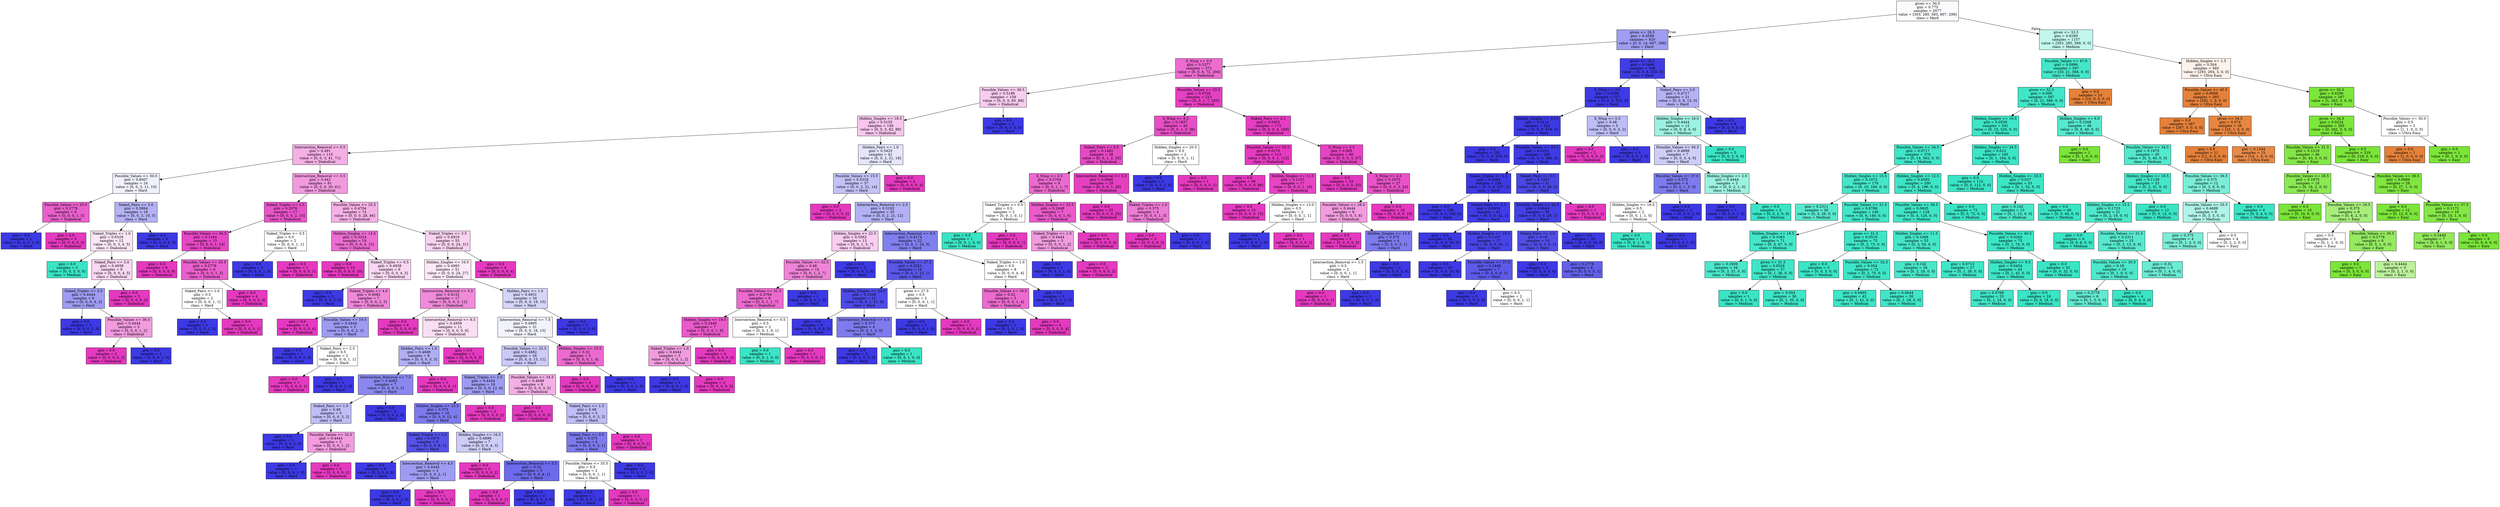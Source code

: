 digraph Tree {
node [shape=box, style="filled", color="black"] ;
0 [label="given <= 30.5\ngini = 0.775\nsamples = 2077\nvalue = [303, 285, 583, 607, 299]\nclass = Hard", fillcolor="#3c39e504"] ;
1 [label="given <= 28.5\ngini = 0.4588\nsamples = 920\nvalue = [0, 0, 14, 607, 299]\nclass = Hard", fillcolor="#3c39e57e"] ;
0 -> 1 [labeldistance=2.5, labelangle=45, headlabel="True"] ;
2 [label="X_Wing <= 0.5\ngini = 0.3377\nsamples = 372\nvalue = [0, 0, 6, 72, 294]\nclass = Diabolical", fillcolor="#e539c0bd"] ;
1 -> 2 ;
3 [label="Possible_Values <= 38.5\ngini = 0.5186\nsamples = 159\nvalue = [0, 0, 5, 65, 89]\nclass = Diabolical", fillcolor="#e539c041"] ;
2 -> 3 ;
4 [label="Hidden_Singles <= 18.5\ngini = 0.5155\nsamples = 156\nvalue = [0, 0, 5, 62, 89]\nclass = Diabolical", fillcolor="#e539c049"] ;
3 -> 4 ;
5 [label="Intersection_Removal <= 0.5\ngini = 0.491\nsamples = 115\nvalue = [0, 0, 3, 41, 71]\nclass = Diabolical", fillcolor="#e539c067"] ;
4 -> 5 ;
6 [label="Possible_Values <= 30.0\ngini = 0.6007\nsamples = 24\nvalue = [0, 0, 3, 11, 10]\nclass = Hard", fillcolor="#3c39e512"] ;
5 -> 6 ;
7 [label="Possible_Values <= 25.0\ngini = 0.2778\nsamples = 6\nvalue = [0, 0, 0, 1, 5]\nclass = Diabolical", fillcolor="#e539c0cc"] ;
6 -> 7 ;
8 [label="gini = 0.0\nsamples = 1\nvalue = [0, 0, 0, 1, 0]\nclass = Hard", fillcolor="#3c39e5ff"] ;
7 -> 8 ;
9 [label="gini = 0.0\nsamples = 5\nvalue = [0, 0, 0, 0, 5]\nclass = Diabolical", fillcolor="#e539c0ff"] ;
7 -> 9 ;
10 [label="Naked_Pairs <= 5.0\ngini = 0.5864\nsamples = 18\nvalue = [0, 0, 3, 10, 5]\nclass = Hard", fillcolor="#3c39e562"] ;
6 -> 10 ;
11 [label="Naked_Triples <= 1.0\ngini = 0.6528\nsamples = 12\nvalue = [0, 0, 3, 4, 5]\nclass = Diabolical", fillcolor="#e539c020"] ;
10 -> 11 ;
12 [label="gini = 0.0\nsamples = 3\nvalue = [0, 0, 3, 0, 0]\nclass = Medium", fillcolor="#39e5c5ff"] ;
11 -> 12 ;
13 [label="Naked_Pairs <= 3.0\ngini = 0.4938\nsamples = 9\nvalue = [0, 0, 0, 4, 5]\nclass = Diabolical", fillcolor="#e539c033"] ;
11 -> 13 ;
14 [label="Naked_Triples <= 4.5\ngini = 0.4444\nsamples = 6\nvalue = [0, 0, 0, 4, 2]\nclass = Hard", fillcolor="#3c39e57f"] ;
13 -> 14 ;
15 [label="gini = 0.0\nsamples = 3\nvalue = [0, 0, 0, 3, 0]\nclass = Hard", fillcolor="#3c39e5ff"] ;
14 -> 15 ;
16 [label="Possible_Values <= 36.5\ngini = 0.4444\nsamples = 3\nvalue = [0, 0, 0, 1, 2]\nclass = Diabolical", fillcolor="#e539c07f"] ;
14 -> 16 ;
17 [label="gini = 0.0\nsamples = 2\nvalue = [0, 0, 0, 0, 2]\nclass = Diabolical", fillcolor="#e539c0ff"] ;
16 -> 17 ;
18 [label="gini = 0.0\nsamples = 1\nvalue = [0, 0, 0, 1, 0]\nclass = Hard", fillcolor="#3c39e5ff"] ;
16 -> 18 ;
19 [label="gini = 0.0\nsamples = 3\nvalue = [0, 0, 0, 0, 3]\nclass = Diabolical", fillcolor="#e539c0ff"] ;
13 -> 19 ;
20 [label="gini = 0.0\nsamples = 6\nvalue = [0, 0, 0, 6, 0]\nclass = Hard", fillcolor="#3c39e5ff"] ;
10 -> 20 ;
21 [label="Intersection_Removal <= 3.5\ngini = 0.442\nsamples = 91\nvalue = [0, 0, 0, 30, 61]\nclass = Diabolical", fillcolor="#e539c082"] ;
5 -> 21 ;
22 [label="Naked_Triples <= 2.5\ngini = 0.2076\nsamples = 17\nvalue = [0, 0, 0, 2, 15]\nclass = Diabolical", fillcolor="#e539c0dd"] ;
21 -> 22 ;
23 [label="Possible_Values <= 34.5\ngini = 0.1244\nsamples = 15\nvalue = [0, 0, 0, 1, 14]\nclass = Diabolical", fillcolor="#e539c0ed"] ;
22 -> 23 ;
24 [label="gini = 0.0\nsamples = 9\nvalue = [0, 0, 0, 0, 9]\nclass = Diabolical", fillcolor="#e539c0ff"] ;
23 -> 24 ;
25 [label="Possible_Values <= 35.5\ngini = 0.2778\nsamples = 6\nvalue = [0, 0, 0, 1, 5]\nclass = Diabolical", fillcolor="#e539c0cc"] ;
23 -> 25 ;
26 [label="Naked_Pairs <= 1.0\ngini = 0.5\nsamples = 2\nvalue = [0, 0, 0, 1, 1]\nclass = Hard", fillcolor="#3c39e500"] ;
25 -> 26 ;
27 [label="gini = 0.0\nsamples = 1\nvalue = [0, 0, 0, 1, 0]\nclass = Hard", fillcolor="#3c39e5ff"] ;
26 -> 27 ;
28 [label="gini = 0.0\nsamples = 1\nvalue = [0, 0, 0, 0, 1]\nclass = Diabolical", fillcolor="#e539c0ff"] ;
26 -> 28 ;
29 [label="gini = 0.0\nsamples = 4\nvalue = [0, 0, 0, 0, 4]\nclass = Diabolical", fillcolor="#e539c0ff"] ;
25 -> 29 ;
30 [label="Naked_Triples <= 3.5\ngini = 0.5\nsamples = 2\nvalue = [0, 0, 0, 1, 1]\nclass = Hard", fillcolor="#3c39e500"] ;
22 -> 30 ;
31 [label="gini = 0.0\nsamples = 1\nvalue = [0, 0, 0, 1, 0]\nclass = Hard", fillcolor="#3c39e5ff"] ;
30 -> 31 ;
32 [label="gini = 0.0\nsamples = 1\nvalue = [0, 0, 0, 0, 1]\nclass = Diabolical", fillcolor="#e539c0ff"] ;
30 -> 32 ;
33 [label="Possible_Values <= 25.5\ngini = 0.4704\nsamples = 74\nvalue = [0, 0, 0, 28, 46]\nclass = Diabolical", fillcolor="#e539c064"] ;
21 -> 33 ;
34 [label="Hidden_Singles <= 14.5\ngini = 0.3324\nsamples = 19\nvalue = [0, 0, 0, 4, 15]\nclass = Diabolical", fillcolor="#e539c0bb"] ;
33 -> 34 ;
35 [label="gini = 0.0\nsamples = 10\nvalue = [0, 0, 0, 0, 10]\nclass = Diabolical", fillcolor="#e539c0ff"] ;
34 -> 35 ;
36 [label="Naked_Triples <= 0.5\ngini = 0.4938\nsamples = 9\nvalue = [0, 0, 0, 4, 5]\nclass = Diabolical", fillcolor="#e539c033"] ;
34 -> 36 ;
37 [label="gini = 0.0\nsamples = 2\nvalue = [0, 0, 0, 2, 0]\nclass = Hard", fillcolor="#3c39e5ff"] ;
36 -> 37 ;
38 [label="Naked_Triples <= 4.0\ngini = 0.4082\nsamples = 7\nvalue = [0, 0, 0, 2, 5]\nclass = Diabolical", fillcolor="#e539c099"] ;
36 -> 38 ;
39 [label="gini = 0.0\nsamples = 4\nvalue = [0, 0, 0, 0, 4]\nclass = Diabolical", fillcolor="#e539c0ff"] ;
38 -> 39 ;
40 [label="Possible_Values <= 19.5\ngini = 0.4444\nsamples = 3\nvalue = [0, 0, 0, 2, 1]\nclass = Hard", fillcolor="#3c39e57f"] ;
38 -> 40 ;
41 [label="gini = 0.0\nsamples = 1\nvalue = [0, 0, 0, 1, 0]\nclass = Hard", fillcolor="#3c39e5ff"] ;
40 -> 41 ;
42 [label="Naked_Pairs <= 2.5\ngini = 0.5\nsamples = 2\nvalue = [0, 0, 0, 1, 1]\nclass = Hard", fillcolor="#3c39e500"] ;
40 -> 42 ;
43 [label="gini = 0.0\nsamples = 1\nvalue = [0, 0, 0, 0, 1]\nclass = Diabolical", fillcolor="#e539c0ff"] ;
42 -> 43 ;
44 [label="gini = 0.0\nsamples = 1\nvalue = [0, 0, 0, 1, 0]\nclass = Hard", fillcolor="#3c39e5ff"] ;
42 -> 44 ;
45 [label="Naked_Triples <= 3.5\ngini = 0.4919\nsamples = 55\nvalue = [0, 0, 0, 24, 31]\nclass = Diabolical", fillcolor="#e539c03a"] ;
33 -> 45 ;
46 [label="Hidden_Singles <= 10.5\ngini = 0.4983\nsamples = 51\nvalue = [0, 0, 0, 24, 27]\nclass = Diabolical", fillcolor="#e539c01c"] ;
45 -> 46 ;
47 [label="Intersection_Removal <= 5.5\ngini = 0.4152\nsamples = 17\nvalue = [0, 0, 0, 5, 12]\nclass = Diabolical", fillcolor="#e539c095"] ;
46 -> 47 ;
48 [label="gini = 0.0\nsamples = 6\nvalue = [0, 0, 0, 0, 6]\nclass = Diabolical", fillcolor="#e539c0ff"] ;
47 -> 48 ;
49 [label="Intersection_Removal <= 8.5\ngini = 0.4959\nsamples = 11\nvalue = [0, 0, 0, 5, 6]\nclass = Diabolical", fillcolor="#e539c02a"] ;
47 -> 49 ;
50 [label="Hidden_Pairs <= 1.0\ngini = 0.4688\nsamples = 8\nvalue = [0, 0, 0, 5, 3]\nclass = Hard", fillcolor="#3c39e566"] ;
49 -> 50 ;
51 [label="Intersection_Removal <= 7.5\ngini = 0.4082\nsamples = 7\nvalue = [0, 0, 0, 5, 2]\nclass = Hard", fillcolor="#3c39e599"] ;
50 -> 51 ;
52 [label="Naked_Pairs <= 1.0\ngini = 0.48\nsamples = 5\nvalue = [0, 0, 0, 3, 2]\nclass = Hard", fillcolor="#3c39e555"] ;
51 -> 52 ;
53 [label="gini = 0.0\nsamples = 2\nvalue = [0, 0, 0, 2, 0]\nclass = Hard", fillcolor="#3c39e5ff"] ;
52 -> 53 ;
54 [label="Possible_Values <= 32.0\ngini = 0.4444\nsamples = 3\nvalue = [0, 0, 0, 1, 2]\nclass = Diabolical", fillcolor="#e539c07f"] ;
52 -> 54 ;
55 [label="gini = 0.0\nsamples = 1\nvalue = [0, 0, 0, 1, 0]\nclass = Hard", fillcolor="#3c39e5ff"] ;
54 -> 55 ;
56 [label="gini = 0.0\nsamples = 2\nvalue = [0, 0, 0, 0, 2]\nclass = Diabolical", fillcolor="#e539c0ff"] ;
54 -> 56 ;
57 [label="gini = 0.0\nsamples = 2\nvalue = [0, 0, 0, 2, 0]\nclass = Hard", fillcolor="#3c39e5ff"] ;
51 -> 57 ;
58 [label="gini = 0.0\nsamples = 1\nvalue = [0, 0, 0, 0, 1]\nclass = Diabolical", fillcolor="#e539c0ff"] ;
50 -> 58 ;
59 [label="gini = 0.0\nsamples = 3\nvalue = [0, 0, 0, 0, 3]\nclass = Diabolical", fillcolor="#e539c0ff"] ;
49 -> 59 ;
60 [label="Hidden_Pairs <= 1.0\ngini = 0.4931\nsamples = 34\nvalue = [0, 0, 0, 19, 15]\nclass = Hard", fillcolor="#3c39e536"] ;
46 -> 60 ;
61 [label="Intersection_Removal <= 7.5\ngini = 0.4995\nsamples = 31\nvalue = [0, 0, 0, 16, 15]\nclass = Hard", fillcolor="#3c39e510"] ;
60 -> 61 ;
62 [label="Possible_Values <= 32.5\ngini = 0.4882\nsamples = 26\nvalue = [0, 0, 0, 15, 11]\nclass = Hard", fillcolor="#3c39e544"] ;
61 -> 62 ;
63 [label="Naked_Triples <= 2.5\ngini = 0.4444\nsamples = 18\nvalue = [0, 0, 0, 12, 6]\nclass = Hard", fillcolor="#3c39e57f"] ;
62 -> 63 ;
64 [label="Hidden_Singles <= 15.5\ngini = 0.375\nsamples = 16\nvalue = [0, 0, 0, 12, 4]\nclass = Hard", fillcolor="#3c39e5aa"] ;
63 -> 64 ;
65 [label="Naked_Triples <= 1.5\ngini = 0.1975\nsamples = 9\nvalue = [0, 0, 0, 8, 1]\nclass = Hard", fillcolor="#3c39e5df"] ;
64 -> 65 ;
66 [label="gini = 0.0\nsamples = 6\nvalue = [0, 0, 0, 6, 0]\nclass = Hard", fillcolor="#3c39e5ff"] ;
65 -> 66 ;
67 [label="Intersection_Removal <= 4.5\ngini = 0.4444\nsamples = 3\nvalue = [0, 0, 0, 2, 1]\nclass = Hard", fillcolor="#3c39e57f"] ;
65 -> 67 ;
68 [label="gini = 0.0\nsamples = 2\nvalue = [0, 0, 0, 2, 0]\nclass = Hard", fillcolor="#3c39e5ff"] ;
67 -> 68 ;
69 [label="gini = 0.0\nsamples = 1\nvalue = [0, 0, 0, 0, 1]\nclass = Diabolical", fillcolor="#e539c0ff"] ;
67 -> 69 ;
70 [label="Hidden_Singles <= 16.5\ngini = 0.4898\nsamples = 7\nvalue = [0, 0, 0, 4, 3]\nclass = Hard", fillcolor="#3c39e540"] ;
64 -> 70 ;
71 [label="gini = 0.0\nsamples = 2\nvalue = [0, 0, 0, 0, 2]\nclass = Diabolical", fillcolor="#e539c0ff"] ;
70 -> 71 ;
72 [label="Intersection_Removal <= 5.5\ngini = 0.32\nsamples = 5\nvalue = [0, 0, 0, 4, 1]\nclass = Hard", fillcolor="#3c39e5bf"] ;
70 -> 72 ;
73 [label="gini = 0.0\nsamples = 1\nvalue = [0, 0, 0, 0, 1]\nclass = Diabolical", fillcolor="#e539c0ff"] ;
72 -> 73 ;
74 [label="gini = 0.0\nsamples = 4\nvalue = [0, 0, 0, 4, 0]\nclass = Hard", fillcolor="#3c39e5ff"] ;
72 -> 74 ;
75 [label="gini = 0.0\nsamples = 2\nvalue = [0, 0, 0, 0, 2]\nclass = Diabolical", fillcolor="#e539c0ff"] ;
63 -> 75 ;
76 [label="Possible_Values <= 34.5\ngini = 0.4688\nsamples = 8\nvalue = [0, 0, 0, 3, 5]\nclass = Diabolical", fillcolor="#e539c066"] ;
62 -> 76 ;
77 [label="gini = 0.0\nsamples = 3\nvalue = [0, 0, 0, 0, 3]\nclass = Diabolical", fillcolor="#e539c0ff"] ;
76 -> 77 ;
78 [label="Naked_Pairs <= 1.5\ngini = 0.48\nsamples = 5\nvalue = [0, 0, 0, 3, 2]\nclass = Hard", fillcolor="#3c39e555"] ;
76 -> 78 ;
79 [label="Naked_Pairs <= 0.5\ngini = 0.375\nsamples = 4\nvalue = [0, 0, 0, 3, 1]\nclass = Hard", fillcolor="#3c39e5aa"] ;
78 -> 79 ;
80 [label="Possible_Values <= 35.5\ngini = 0.5\nsamples = 2\nvalue = [0, 0, 0, 1, 1]\nclass = Hard", fillcolor="#3c39e500"] ;
79 -> 80 ;
81 [label="gini = 0.0\nsamples = 1\nvalue = [0, 0, 0, 1, 0]\nclass = Hard", fillcolor="#3c39e5ff"] ;
80 -> 81 ;
82 [label="gini = 0.0\nsamples = 1\nvalue = [0, 0, 0, 0, 1]\nclass = Diabolical", fillcolor="#e539c0ff"] ;
80 -> 82 ;
83 [label="gini = 0.0\nsamples = 2\nvalue = [0, 0, 0, 2, 0]\nclass = Hard", fillcolor="#3c39e5ff"] ;
79 -> 83 ;
84 [label="gini = 0.0\nsamples = 1\nvalue = [0, 0, 0, 0, 1]\nclass = Diabolical", fillcolor="#e539c0ff"] ;
78 -> 84 ;
85 [label="Hidden_Singles <= 15.5\ngini = 0.32\nsamples = 5\nvalue = [0, 0, 0, 1, 4]\nclass = Diabolical", fillcolor="#e539c0bf"] ;
61 -> 85 ;
86 [label="gini = 0.0\nsamples = 4\nvalue = [0, 0, 0, 0, 4]\nclass = Diabolical", fillcolor="#e539c0ff"] ;
85 -> 86 ;
87 [label="gini = 0.0\nsamples = 1\nvalue = [0, 0, 0, 1, 0]\nclass = Hard", fillcolor="#3c39e5ff"] ;
85 -> 87 ;
88 [label="gini = 0.0\nsamples = 3\nvalue = [0, 0, 0, 3, 0]\nclass = Hard", fillcolor="#3c39e5ff"] ;
60 -> 88 ;
89 [label="gini = 0.0\nsamples = 4\nvalue = [0, 0, 0, 0, 4]\nclass = Diabolical", fillcolor="#e539c0ff"] ;
45 -> 89 ;
90 [label="Hidden_Pairs <= 1.0\ngini = 0.5425\nsamples = 41\nvalue = [0, 0, 2, 21, 18]\nclass = Hard", fillcolor="#3c39e521"] ;
4 -> 90 ;
91 [label="Possible_Values <= 15.5\ngini = 0.5318\nsamples = 37\nvalue = [0, 0, 2, 21, 14]\nclass = Hard", fillcolor="#3c39e54e"] ;
90 -> 91 ;
92 [label="gini = 0.0\nsamples = 2\nvalue = [0, 0, 0, 0, 2]\nclass = Diabolical", fillcolor="#e539c0ff"] ;
91 -> 92 ;
93 [label="Intersection_Removal <= 2.5\ngini = 0.5192\nsamples = 35\nvalue = [0, 0, 2, 21, 12]\nclass = Hard", fillcolor="#3c39e564"] ;
91 -> 93 ;
94 [label="Hidden_Singles <= 22.5\ngini = 0.5562\nsamples = 13\nvalue = [0, 0, 1, 5, 7]\nclass = Diabolical", fillcolor="#e539c040"] ;
93 -> 94 ;
95 [label="Possible_Values <= 32.5\ngini = 0.46\nsamples = 10\nvalue = [0, 0, 1, 2, 7]\nclass = Diabolical", fillcolor="#e539c09f"] ;
94 -> 95 ;
96 [label="Possible_Values <= 31.5\ngini = 0.3704\nsamples = 9\nvalue = [0, 0, 1, 1, 7]\nclass = Diabolical", fillcolor="#e539c0bf"] ;
95 -> 96 ;
97 [label="Hidden_Singles <= 19.5\ngini = 0.2449\nsamples = 7\nvalue = [0, 0, 0, 1, 6]\nclass = Diabolical", fillcolor="#e539c0d4"] ;
96 -> 97 ;
98 [label="Naked_Triples <= 1.0\ngini = 0.4444\nsamples = 3\nvalue = [0, 0, 0, 1, 2]\nclass = Diabolical", fillcolor="#e539c07f"] ;
97 -> 98 ;
99 [label="gini = 0.0\nsamples = 1\nvalue = [0, 0, 0, 1, 0]\nclass = Hard", fillcolor="#3c39e5ff"] ;
98 -> 99 ;
100 [label="gini = 0.0\nsamples = 2\nvalue = [0, 0, 0, 0, 2]\nclass = Diabolical", fillcolor="#e539c0ff"] ;
98 -> 100 ;
101 [label="gini = 0.0\nsamples = 4\nvalue = [0, 0, 0, 0, 4]\nclass = Diabolical", fillcolor="#e539c0ff"] ;
97 -> 101 ;
102 [label="Intersection_Removal <= 0.5\ngini = 0.5\nsamples = 2\nvalue = [0, 0, 1, 0, 1]\nclass = Medium", fillcolor="#39e5c500"] ;
96 -> 102 ;
103 [label="gini = 0.0\nsamples = 1\nvalue = [0, 0, 1, 0, 0]\nclass = Medium", fillcolor="#39e5c5ff"] ;
102 -> 103 ;
104 [label="gini = 0.0\nsamples = 1\nvalue = [0, 0, 0, 0, 1]\nclass = Diabolical", fillcolor="#e539c0ff"] ;
102 -> 104 ;
105 [label="gini = 0.0\nsamples = 1\nvalue = [0, 0, 0, 1, 0]\nclass = Hard", fillcolor="#3c39e5ff"] ;
95 -> 105 ;
106 [label="gini = 0.0\nsamples = 3\nvalue = [0, 0, 0, 3, 0]\nclass = Hard", fillcolor="#3c39e5ff"] ;
94 -> 106 ;
107 [label="Intersection_Removal <= 6.5\ngini = 0.4174\nsamples = 22\nvalue = [0, 0, 1, 16, 5]\nclass = Hard", fillcolor="#3c39e5a5"] ;
93 -> 107 ;
108 [label="Possible_Values <= 27.5\ngini = 0.2551\nsamples = 14\nvalue = [0, 0, 1, 12, 1]\nclass = Hard", fillcolor="#3c39e5d8"] ;
107 -> 108 ;
109 [label="Hidden_Singles <= 24.0\ngini = 0.1528\nsamples = 12\nvalue = [0, 0, 1, 11, 0]\nclass = Hard", fillcolor="#3c39e5e8"] ;
108 -> 109 ;
110 [label="gini = 0.0\nsamples = 8\nvalue = [0, 0, 0, 8, 0]\nclass = Hard", fillcolor="#3c39e5ff"] ;
109 -> 110 ;
111 [label="Intersection_Removal <= 4.5\ngini = 0.375\nsamples = 4\nvalue = [0, 0, 1, 3, 0]\nclass = Hard", fillcolor="#3c39e5aa"] ;
109 -> 111 ;
112 [label="gini = 0.0\nsamples = 3\nvalue = [0, 0, 0, 3, 0]\nclass = Hard", fillcolor="#3c39e5ff"] ;
111 -> 112 ;
113 [label="gini = 0.0\nsamples = 1\nvalue = [0, 0, 1, 0, 0]\nclass = Medium", fillcolor="#39e5c5ff"] ;
111 -> 113 ;
114 [label="given <= 27.5\ngini = 0.5\nsamples = 2\nvalue = [0, 0, 0, 1, 1]\nclass = Hard", fillcolor="#3c39e500"] ;
108 -> 114 ;
115 [label="gini = 0.0\nsamples = 1\nvalue = [0, 0, 0, 1, 0]\nclass = Hard", fillcolor="#3c39e5ff"] ;
114 -> 115 ;
116 [label="gini = 0.0\nsamples = 1\nvalue = [0, 0, 0, 0, 1]\nclass = Diabolical", fillcolor="#e539c0ff"] ;
114 -> 116 ;
117 [label="Naked_Triples <= 1.0\ngini = 0.5\nsamples = 8\nvalue = [0, 0, 0, 4, 4]\nclass = Hard", fillcolor="#3c39e500"] ;
107 -> 117 ;
118 [label="Possible_Values <= 19.5\ngini = 0.32\nsamples = 5\nvalue = [0, 0, 0, 1, 4]\nclass = Diabolical", fillcolor="#e539c0bf"] ;
117 -> 118 ;
119 [label="gini = 0.0\nsamples = 1\nvalue = [0, 0, 0, 1, 0]\nclass = Hard", fillcolor="#3c39e5ff"] ;
118 -> 119 ;
120 [label="gini = 0.0\nsamples = 4\nvalue = [0, 0, 0, 0, 4]\nclass = Diabolical", fillcolor="#e539c0ff"] ;
118 -> 120 ;
121 [label="gini = 0.0\nsamples = 3\nvalue = [0, 0, 0, 3, 0]\nclass = Hard", fillcolor="#3c39e5ff"] ;
117 -> 121 ;
122 [label="gini = 0.0\nsamples = 4\nvalue = [0, 0, 0, 0, 4]\nclass = Diabolical", fillcolor="#e539c0ff"] ;
90 -> 122 ;
123 [label="gini = 0.0\nsamples = 3\nvalue = [0, 0, 0, 3, 0]\nclass = Hard", fillcolor="#3c39e5ff"] ;
3 -> 123 ;
124 [label="Possible_Values <= 23.5\ngini = 0.0726\nsamples = 213\nvalue = [0, 0, 1, 7, 205]\nclass = Diabolical", fillcolor="#e539c0f5"] ;
2 -> 124 ;
125 [label="X_Wing <= 8.5\ngini = 0.1837\nsamples = 40\nvalue = [0, 0, 1, 3, 36]\nclass = Diabolical", fillcolor="#e539c0e3"] ;
124 -> 125 ;
126 [label="Naked_Pairs <= 0.5\ngini = 0.1482\nsamples = 38\nvalue = [0, 0, 1, 2, 35]\nclass = Diabolical", fillcolor="#e539c0ea"] ;
125 -> 126 ;
127 [label="X_Wing <= 2.5\ngini = 0.3704\nsamples = 9\nvalue = [0, 0, 1, 1, 7]\nclass = Diabolical", fillcolor="#e539c0bf"] ;
126 -> 127 ;
128 [label="Naked_Triples <= 0.5\ngini = 0.5\nsamples = 2\nvalue = [0, 0, 1, 0, 1]\nclass = Medium", fillcolor="#39e5c500"] ;
127 -> 128 ;
129 [label="gini = 0.0\nsamples = 1\nvalue = [0, 0, 1, 0, 0]\nclass = Medium", fillcolor="#39e5c5ff"] ;
128 -> 129 ;
130 [label="gini = 0.0\nsamples = 1\nvalue = [0, 0, 0, 0, 1]\nclass = Diabolical", fillcolor="#e539c0ff"] ;
128 -> 130 ;
131 [label="Hidden_Singles <= 23.5\ngini = 0.2449\nsamples = 7\nvalue = [0, 0, 0, 1, 6]\nclass = Diabolical", fillcolor="#e539c0d4"] ;
127 -> 131 ;
132 [label="Naked_Triples <= 1.0\ngini = 0.4444\nsamples = 3\nvalue = [0, 0, 0, 1, 2]\nclass = Diabolical", fillcolor="#e539c07f"] ;
131 -> 132 ;
133 [label="gini = 0.0\nsamples = 1\nvalue = [0, 0, 0, 1, 0]\nclass = Hard", fillcolor="#3c39e5ff"] ;
132 -> 133 ;
134 [label="gini = 0.0\nsamples = 2\nvalue = [0, 0, 0, 0, 2]\nclass = Diabolical", fillcolor="#e539c0ff"] ;
132 -> 134 ;
135 [label="gini = 0.0\nsamples = 4\nvalue = [0, 0, 0, 0, 4]\nclass = Diabolical", fillcolor="#e539c0ff"] ;
131 -> 135 ;
136 [label="Intersection_Removal <= 5.5\ngini = 0.0666\nsamples = 29\nvalue = [0, 0, 0, 1, 28]\nclass = Diabolical", fillcolor="#e539c0f6"] ;
126 -> 136 ;
137 [label="gini = 0.0\nsamples = 25\nvalue = [0, 0, 0, 0, 25]\nclass = Diabolical", fillcolor="#e539c0ff"] ;
136 -> 137 ;
138 [label="Naked_Triples <= 1.0\ngini = 0.375\nsamples = 4\nvalue = [0, 0, 0, 1, 3]\nclass = Diabolical", fillcolor="#e539c0aa"] ;
136 -> 138 ;
139 [label="gini = 0.0\nsamples = 3\nvalue = [0, 0, 0, 0, 3]\nclass = Diabolical", fillcolor="#e539c0ff"] ;
138 -> 139 ;
140 [label="gini = 0.0\nsamples = 1\nvalue = [0, 0, 0, 1, 0]\nclass = Hard", fillcolor="#3c39e5ff"] ;
138 -> 140 ;
141 [label="Hidden_Singles <= 20.5\ngini = 0.5\nsamples = 2\nvalue = [0, 0, 0, 1, 1]\nclass = Hard", fillcolor="#3c39e500"] ;
125 -> 141 ;
142 [label="gini = 0.0\nsamples = 1\nvalue = [0, 0, 0, 1, 0]\nclass = Hard", fillcolor="#3c39e5ff"] ;
141 -> 142 ;
143 [label="gini = 0.0\nsamples = 1\nvalue = [0, 0, 0, 0, 1]\nclass = Diabolical", fillcolor="#e539c0ff"] ;
141 -> 143 ;
144 [label="Naked_Pairs <= 2.5\ngini = 0.0452\nsamples = 173\nvalue = [0, 0, 0, 4, 169]\nclass = Diabolical", fillcolor="#e539c0f9"] ;
124 -> 144 ;
145 [label="Possible_Values <= 35.5\ngini = 0.0175\nsamples = 113\nvalue = [0, 0, 0, 1, 112]\nclass = Diabolical", fillcolor="#e539c0fd"] ;
144 -> 145 ;
146 [label="gini = 0.0\nsamples = 96\nvalue = [0, 0, 0, 0, 96]\nclass = Diabolical", fillcolor="#e539c0ff"] ;
145 -> 146 ;
147 [label="Hidden_Singles <= 11.5\ngini = 0.1107\nsamples = 17\nvalue = [0, 0, 0, 1, 16]\nclass = Diabolical", fillcolor="#e539c0ef"] ;
145 -> 147 ;
148 [label="gini = 0.0\nsamples = 15\nvalue = [0, 0, 0, 0, 15]\nclass = Diabolical", fillcolor="#e539c0ff"] ;
147 -> 148 ;
149 [label="Hidden_Singles <= 13.0\ngini = 0.5\nsamples = 2\nvalue = [0, 0, 0, 1, 1]\nclass = Hard", fillcolor="#3c39e500"] ;
147 -> 149 ;
150 [label="gini = 0.0\nsamples = 1\nvalue = [0, 0, 0, 1, 0]\nclass = Hard", fillcolor="#3c39e5ff"] ;
149 -> 150 ;
151 [label="gini = 0.0\nsamples = 1\nvalue = [0, 0, 0, 0, 1]\nclass = Diabolical", fillcolor="#e539c0ff"] ;
149 -> 151 ;
152 [label="X_Wing <= 3.5\ngini = 0.095\nsamples = 60\nvalue = [0, 0, 0, 3, 57]\nclass = Diabolical", fillcolor="#e539c0f2"] ;
144 -> 152 ;
153 [label="gini = 0.0\nsamples = 33\nvalue = [0, 0, 0, 0, 33]\nclass = Diabolical", fillcolor="#e539c0ff"] ;
152 -> 153 ;
154 [label="X_Wing <= 4.5\ngini = 0.1975\nsamples = 27\nvalue = [0, 0, 0, 3, 24]\nclass = Diabolical", fillcolor="#e539c0df"] ;
152 -> 154 ;
155 [label="Possible_Values <= 28.5\ngini = 0.4444\nsamples = 9\nvalue = [0, 0, 0, 3, 6]\nclass = Diabolical", fillcolor="#e539c07f"] ;
154 -> 155 ;
156 [label="gini = 0.0\nsamples = 5\nvalue = [0, 0, 0, 0, 5]\nclass = Diabolical", fillcolor="#e539c0ff"] ;
155 -> 156 ;
157 [label="Hidden_Singles <= 13.5\ngini = 0.375\nsamples = 4\nvalue = [0, 0, 0, 3, 1]\nclass = Hard", fillcolor="#3c39e5aa"] ;
155 -> 157 ;
158 [label="Intersection_Removal <= 1.5\ngini = 0.5\nsamples = 2\nvalue = [0, 0, 0, 1, 1]\nclass = Hard", fillcolor="#3c39e500"] ;
157 -> 158 ;
159 [label="gini = 0.0\nsamples = 1\nvalue = [0, 0, 0, 0, 1]\nclass = Diabolical", fillcolor="#e539c0ff"] ;
158 -> 159 ;
160 [label="gini = 0.0\nsamples = 1\nvalue = [0, 0, 0, 1, 0]\nclass = Hard", fillcolor="#3c39e5ff"] ;
158 -> 160 ;
161 [label="gini = 0.0\nsamples = 2\nvalue = [0, 0, 0, 2, 0]\nclass = Hard", fillcolor="#3c39e5ff"] ;
157 -> 161 ;
162 [label="gini = 0.0\nsamples = 18\nvalue = [0, 0, 0, 0, 18]\nclass = Diabolical", fillcolor="#e539c0ff"] ;
154 -> 162 ;
163 [label="given <= 29.5\ngini = 0.0466\nsamples = 548\nvalue = [0, 0, 8, 535, 5]\nclass = Hard", fillcolor="#3c39e5f9"] ;
1 -> 163 ;
164 [label="X_Wing <= 3.5\ngini = 0.0188\nsamples = 527\nvalue = [0, 0, 0, 522, 5]\nclass = Hard", fillcolor="#3c39e5fd"] ;
163 -> 164 ;
165 [label="Hidden_Singles <= 13.5\ngini = 0.0114\nsamples = 522\nvalue = [0, 0, 0, 519, 3]\nclass = Hard", fillcolor="#3c39e5fe"] ;
164 -> 165 ;
166 [label="gini = 0.0\nsamples = 253\nvalue = [0, 0, 0, 253, 0]\nclass = Hard", fillcolor="#3c39e5ff"] ;
165 -> 166 ;
167 [label="Possible_Values <= 33.5\ngini = 0.0221\nsamples = 269\nvalue = [0, 0, 0, 266, 3]\nclass = Hard", fillcolor="#3c39e5fc"] ;
165 -> 167 ;
168 [label="Naked_Triples <= 1.5\ngini = 0.0084\nsamples = 238\nvalue = [0, 0, 0, 237, 1]\nclass = Hard", fillcolor="#3c39e5fe"] ;
167 -> 168 ;
169 [label="gini = 0.0\nsamples = 195\nvalue = [0, 0, 0, 195, 0]\nclass = Hard", fillcolor="#3c39e5ff"] ;
168 -> 169 ;
170 [label="Naked_Pairs <= 2.5\ngini = 0.0454\nsamples = 43\nvalue = [0, 0, 0, 42, 1]\nclass = Hard", fillcolor="#3c39e5f9"] ;
168 -> 170 ;
171 [label="gini = 0.0\nsamples = 26\nvalue = [0, 0, 0, 26, 0]\nclass = Hard", fillcolor="#3c39e5ff"] ;
170 -> 171 ;
172 [label="Hidden_Singles <= 18.0\ngini = 0.1107\nsamples = 17\nvalue = [0, 0, 0, 16, 1]\nclass = Hard", fillcolor="#3c39e5ef"] ;
170 -> 172 ;
173 [label="gini = 0.0\nsamples = 10\nvalue = [0, 0, 0, 10, 0]\nclass = Hard", fillcolor="#3c39e5ff"] ;
172 -> 173 ;
174 [label="Possible_Values <= 27.0\ngini = 0.2449\nsamples = 7\nvalue = [0, 0, 0, 6, 1]\nclass = Hard", fillcolor="#3c39e5d4"] ;
172 -> 174 ;
175 [label="gini = 0.0\nsamples = 5\nvalue = [0, 0, 0, 5, 0]\nclass = Hard", fillcolor="#3c39e5ff"] ;
174 -> 175 ;
176 [label="gini = 0.5\nsamples = 2\nvalue = [0, 0, 0, 1, 1]\nclass = Hard", fillcolor="#3c39e500"] ;
174 -> 176 ;
177 [label="Naked_Pairs <= 3.5\ngini = 0.1207\nsamples = 31\nvalue = [0, 0, 0, 29, 2]\nclass = Hard", fillcolor="#3c39e5ed"] ;
167 -> 177 ;
178 [label="Possible_Values <= 34.5\ngini = 0.0644\nsamples = 30\nvalue = [0, 0, 0, 29, 1]\nclass = Hard", fillcolor="#3c39e5f6"] ;
177 -> 178 ;
179 [label="Naked_Pairs <= 2.0\ngini = 0.18\nsamples = 10\nvalue = [0, 0, 0, 9, 1]\nclass = Hard", fillcolor="#3c39e5e3"] ;
178 -> 179 ;
180 [label="gini = 0.0\nsamples = 4\nvalue = [0, 0, 0, 4, 0]\nclass = Hard", fillcolor="#3c39e5ff"] ;
179 -> 180 ;
181 [label="gini = 0.2778\nsamples = 6\nvalue = [0, 0, 0, 5, 1]\nclass = Hard", fillcolor="#3c39e5cc"] ;
179 -> 181 ;
182 [label="gini = 0.0\nsamples = 20\nvalue = [0, 0, 0, 20, 0]\nclass = Hard", fillcolor="#3c39e5ff"] ;
178 -> 182 ;
183 [label="gini = 0.0\nsamples = 1\nvalue = [0, 0, 0, 0, 1]\nclass = Diabolical", fillcolor="#e539c0ff"] ;
177 -> 183 ;
184 [label="X_Wing <= 5.5\ngini = 0.48\nsamples = 5\nvalue = [0, 0, 0, 3, 2]\nclass = Hard", fillcolor="#3c39e555"] ;
164 -> 184 ;
185 [label="gini = 0.0\nsamples = 2\nvalue = [0, 0, 0, 0, 2]\nclass = Diabolical", fillcolor="#e539c0ff"] ;
184 -> 185 ;
186 [label="gini = 0.0\nsamples = 3\nvalue = [0, 0, 0, 3, 0]\nclass = Hard", fillcolor="#3c39e5ff"] ;
184 -> 186 ;
187 [label="Naked_Pairs <= 2.0\ngini = 0.4717\nsamples = 21\nvalue = [0, 0, 8, 13, 0]\nclass = Hard", fillcolor="#3c39e562"] ;
163 -> 187 ;
188 [label="Hidden_Singles <= 18.0\ngini = 0.4444\nsamples = 12\nvalue = [0, 0, 8, 4, 0]\nclass = Medium", fillcolor="#39e5c57f"] ;
187 -> 188 ;
189 [label="Possible_Values <= 40.5\ngini = 0.4898\nsamples = 7\nvalue = [0, 0, 3, 4, 0]\nclass = Hard", fillcolor="#3c39e540"] ;
188 -> 189 ;
190 [label="Possible_Values <= 37.0\ngini = 0.375\nsamples = 4\nvalue = [0, 0, 1, 3, 0]\nclass = Hard", fillcolor="#3c39e5aa"] ;
189 -> 190 ;
191 [label="Hidden_Singles <= 16.5\ngini = 0.5\nsamples = 2\nvalue = [0, 0, 1, 1, 0]\nclass = Medium", fillcolor="#39e5c500"] ;
190 -> 191 ;
192 [label="gini = 0.0\nsamples = 1\nvalue = [0, 0, 1, 0, 0]\nclass = Medium", fillcolor="#39e5c5ff"] ;
191 -> 192 ;
193 [label="gini = 0.0\nsamples = 1\nvalue = [0, 0, 0, 1, 0]\nclass = Hard", fillcolor="#3c39e5ff"] ;
191 -> 193 ;
194 [label="gini = 0.0\nsamples = 2\nvalue = [0, 0, 0, 2, 0]\nclass = Hard", fillcolor="#3c39e5ff"] ;
190 -> 194 ;
195 [label="Hidden_Singles <= 2.0\ngini = 0.4444\nsamples = 3\nvalue = [0, 0, 2, 1, 0]\nclass = Medium", fillcolor="#39e5c57f"] ;
189 -> 195 ;
196 [label="gini = 0.0\nsamples = 1\nvalue = [0, 0, 0, 1, 0]\nclass = Hard", fillcolor="#3c39e5ff"] ;
195 -> 196 ;
197 [label="gini = 0.0\nsamples = 2\nvalue = [0, 0, 2, 0, 0]\nclass = Medium", fillcolor="#39e5c5ff"] ;
195 -> 197 ;
198 [label="gini = 0.0\nsamples = 5\nvalue = [0, 0, 5, 0, 0]\nclass = Medium", fillcolor="#39e5c5ff"] ;
188 -> 198 ;
199 [label="gini = 0.0\nsamples = 9\nvalue = [0, 0, 0, 9, 0]\nclass = Hard", fillcolor="#3c39e5ff"] ;
187 -> 199 ;
200 [label="given <= 33.5\ngini = 0.6289\nsamples = 1157\nvalue = [303, 285, 569, 0, 0]\nclass = Medium", fillcolor="#39e5c54f"] ;
0 -> 200 [labeldistance=2.5, labelangle=-45, headlabel="False"] ;
201 [label="Possible_Values <= 47.0\ngini = 0.0996\nsamples = 597\nvalue = [10, 21, 566, 0, 0]\nclass = Medium", fillcolor="#39e5c5f1"] ;
200 -> 201 ;
202 [label="given <= 32.5\ngini = 0.069\nsamples = 587\nvalue = [0, 21, 566, 0, 0]\nclass = Medium", fillcolor="#39e5c5f6"] ;
201 -> 202 ;
203 [label="Hidden_Singles <= 19.5\ngini = 0.0539\nsamples = 541\nvalue = [0, 15, 526, 0, 0]\nclass = Medium", fillcolor="#39e5c5f8"] ;
202 -> 203 ;
204 [label="Possible_Values <= 34.5\ngini = 0.0717\nsamples = 376\nvalue = [0, 14, 362, 0, 0]\nclass = Medium", fillcolor="#39e5c5f5"] ;
203 -> 204 ;
205 [label="Hidden_Singles <= 15.5\ngini = 0.1072\nsamples = 176\nvalue = [0, 10, 166, 0, 0]\nclass = Medium", fillcolor="#39e5c5f0"] ;
204 -> 205 ;
206 [label="gini = 0.2311\nsamples = 30\nvalue = [0, 4, 26, 0, 0]\nclass = Medium", fillcolor="#39e5c5d8"] ;
205 -> 206 ;
207 [label="Possible_Values <= 31.5\ngini = 0.0788\nsamples = 146\nvalue = [0, 6, 140, 0, 0]\nclass = Medium", fillcolor="#39e5c5f4"] ;
205 -> 207 ;
208 [label="Hidden_Singles <= 18.5\ngini = 0.1063\nsamples = 71\nvalue = [0, 4, 67, 0, 0]\nclass = Medium", fillcolor="#39e5c5f0"] ;
207 -> 208 ;
209 [label="gini = 0.1609\nsamples = 34\nvalue = [0, 3, 31, 0, 0]\nclass = Medium", fillcolor="#39e5c5e6"] ;
208 -> 209 ;
210 [label="given <= 31.5\ngini = 0.0526\nsamples = 37\nvalue = [0, 1, 36, 0, 0]\nclass = Medium", fillcolor="#39e5c5f8"] ;
208 -> 210 ;
211 [label="gini = 0.0\nsamples = 1\nvalue = [0, 0, 1, 0, 0]\nclass = Medium", fillcolor="#39e5c5ff"] ;
210 -> 211 ;
212 [label="gini = 0.054\nsamples = 36\nvalue = [0, 1, 35, 0, 0]\nclass = Medium", fillcolor="#39e5c5f8"] ;
210 -> 212 ;
213 [label="given <= 31.5\ngini = 0.0519\nsamples = 75\nvalue = [0, 2, 73, 0, 0]\nclass = Medium", fillcolor="#39e5c5f8"] ;
207 -> 213 ;
214 [label="gini = 0.0\nsamples = 3\nvalue = [0, 0, 3, 0, 0]\nclass = Medium", fillcolor="#39e5c5ff"] ;
213 -> 214 ;
215 [label="Possible_Values <= 32.5\ngini = 0.054\nsamples = 72\nvalue = [0, 2, 70, 0, 0]\nclass = Medium", fillcolor="#39e5c5f8"] ;
213 -> 215 ;
216 [label="gini = 0.0465\nsamples = 42\nvalue = [0, 1, 41, 0, 0]\nclass = Medium", fillcolor="#39e5c5f9"] ;
215 -> 216 ;
217 [label="gini = 0.0644\nsamples = 30\nvalue = [0, 1, 29, 0, 0]\nclass = Medium", fillcolor="#39e5c5f6"] ;
215 -> 217 ;
218 [label="Hidden_Singles <= 12.5\ngini = 0.0392\nsamples = 200\nvalue = [0, 4, 196, 0, 0]\nclass = Medium", fillcolor="#39e5c5fa"] ;
204 -> 218 ;
219 [label="Possible_Values <= 38.5\ngini = 0.0605\nsamples = 128\nvalue = [0, 4, 124, 0, 0]\nclass = Medium", fillcolor="#39e5c5f7"] ;
218 -> 219 ;
220 [label="Hidden_Singles <= 11.5\ngini = 0.1068\nsamples = 53\nvalue = [0, 3, 50, 0, 0]\nclass = Medium", fillcolor="#39e5c5f0"] ;
219 -> 220 ;
221 [label="gini = 0.142\nsamples = 26\nvalue = [0, 2, 24, 0, 0]\nclass = Medium", fillcolor="#39e5c5ea"] ;
220 -> 221 ;
222 [label="gini = 0.0713\nsamples = 27\nvalue = [0, 1, 26, 0, 0]\nclass = Medium", fillcolor="#39e5c5f5"] ;
220 -> 222 ;
223 [label="Possible_Values <= 40.5\ngini = 0.0263\nsamples = 75\nvalue = [0, 1, 74, 0, 0]\nclass = Medium", fillcolor="#39e5c5fc"] ;
219 -> 223 ;
224 [label="Hidden_Singles <= 9.5\ngini = 0.0454\nsamples = 43\nvalue = [0, 1, 42, 0, 0]\nclass = Medium", fillcolor="#39e5c5f9"] ;
223 -> 224 ;
225 [label="gini = 0.0768\nsamples = 25\nvalue = [0, 1, 24, 0, 0]\nclass = Medium", fillcolor="#39e5c5f4"] ;
224 -> 225 ;
226 [label="gini = 0.0\nsamples = 18\nvalue = [0, 0, 18, 0, 0]\nclass = Medium", fillcolor="#39e5c5ff"] ;
224 -> 226 ;
227 [label="gini = 0.0\nsamples = 32\nvalue = [0, 0, 32, 0, 0]\nclass = Medium", fillcolor="#39e5c5ff"] ;
223 -> 227 ;
228 [label="gini = 0.0\nsamples = 72\nvalue = [0, 0, 72, 0, 0]\nclass = Medium", fillcolor="#39e5c5ff"] ;
218 -> 228 ;
229 [label="Hidden_Singles <= 24.5\ngini = 0.012\nsamples = 165\nvalue = [0, 1, 164, 0, 0]\nclass = Medium", fillcolor="#39e5c5fd"] ;
203 -> 229 ;
230 [label="gini = 0.0\nsamples = 112\nvalue = [0, 0, 112, 0, 0]\nclass = Medium", fillcolor="#39e5c5ff"] ;
229 -> 230 ;
231 [label="Hidden_Singles <= 25.5\ngini = 0.037\nsamples = 53\nvalue = [0, 1, 52, 0, 0]\nclass = Medium", fillcolor="#39e5c5fa"] ;
229 -> 231 ;
232 [label="gini = 0.142\nsamples = 13\nvalue = [0, 1, 12, 0, 0]\nclass = Medium", fillcolor="#39e5c5ea"] ;
231 -> 232 ;
233 [label="gini = 0.0\nsamples = 40\nvalue = [0, 0, 40, 0, 0]\nclass = Medium", fillcolor="#39e5c5ff"] ;
231 -> 233 ;
234 [label="Hidden_Singles <= 6.0\ngini = 0.2268\nsamples = 46\nvalue = [0, 6, 40, 0, 0]\nclass = Medium", fillcolor="#39e5c5d9"] ;
202 -> 234 ;
235 [label="gini = 0.0\nsamples = 1\nvalue = [0, 1, 0, 0, 0]\nclass = Easy", fillcolor="#7be539ff"] ;
234 -> 235 ;
236 [label="Possible_Values <= 34.5\ngini = 0.1975\nsamples = 45\nvalue = [0, 5, 40, 0, 0]\nclass = Medium", fillcolor="#39e5c5df"] ;
234 -> 236 ;
237 [label="Hidden_Singles <= 18.5\ngini = 0.1139\nsamples = 33\nvalue = [0, 2, 31, 0, 0]\nclass = Medium", fillcolor="#39e5c5ef"] ;
236 -> 237 ;
238 [label="Hidden_Singles <= 15.5\ngini = 0.1723\nsamples = 21\nvalue = [0, 2, 19, 0, 0]\nclass = Medium", fillcolor="#39e5c5e4"] ;
237 -> 238 ;
239 [label="gini = 0.0\nsamples = 6\nvalue = [0, 0, 6, 0, 0]\nclass = Medium", fillcolor="#39e5c5ff"] ;
238 -> 239 ;
240 [label="Possible_Values <= 31.5\ngini = 0.2311\nsamples = 15\nvalue = [0, 2, 13, 0, 0]\nclass = Medium", fillcolor="#39e5c5d8"] ;
238 -> 240 ;
241 [label="Possible_Values <= 30.5\ngini = 0.18\nsamples = 10\nvalue = [0, 1, 9, 0, 0]\nclass = Medium", fillcolor="#39e5c5e3"] ;
240 -> 241 ;
242 [label="gini = 0.2778\nsamples = 6\nvalue = [0, 1, 5, 0, 0]\nclass = Medium", fillcolor="#39e5c5cc"] ;
241 -> 242 ;
243 [label="gini = 0.0\nsamples = 4\nvalue = [0, 0, 4, 0, 0]\nclass = Medium", fillcolor="#39e5c5ff"] ;
241 -> 243 ;
244 [label="gini = 0.32\nsamples = 5\nvalue = [0, 1, 4, 0, 0]\nclass = Medium", fillcolor="#39e5c5bf"] ;
240 -> 244 ;
245 [label="gini = 0.0\nsamples = 12\nvalue = [0, 0, 12, 0, 0]\nclass = Medium", fillcolor="#39e5c5ff"] ;
237 -> 245 ;
246 [label="Possible_Values <= 36.5\ngini = 0.375\nsamples = 12\nvalue = [0, 3, 9, 0, 0]\nclass = Medium", fillcolor="#39e5c5aa"] ;
236 -> 246 ;
247 [label="Possible_Values <= 35.5\ngini = 0.4688\nsamples = 8\nvalue = [0, 3, 5, 0, 0]\nclass = Medium", fillcolor="#39e5c566"] ;
246 -> 247 ;
248 [label="gini = 0.375\nsamples = 4\nvalue = [0, 1, 3, 0, 0]\nclass = Medium", fillcolor="#39e5c5aa"] ;
247 -> 248 ;
249 [label="gini = 0.5\nsamples = 4\nvalue = [0, 2, 2, 0, 0]\nclass = Easy", fillcolor="#7be53900"] ;
247 -> 249 ;
250 [label="gini = 0.0\nsamples = 4\nvalue = [0, 0, 4, 0, 0]\nclass = Medium", fillcolor="#39e5c5ff"] ;
246 -> 250 ;
251 [label="gini = 0.0\nsamples = 10\nvalue = [10, 0, 0, 0, 0]\nclass = Ultra Easy", fillcolor="#e58139ff"] ;
201 -> 251 ;
252 [label="Hidden_Singles <= 1.5\ngini = 0.504\nsamples = 560\nvalue = [293, 264, 3, 0, 0]\nclass = Ultra Easy", fillcolor="#e5813919"] ;
200 -> 252 ;
253 [label="Possible_Values <= 45.5\ngini = 0.0068\nsamples = 293\nvalue = [292, 1, 0, 0, 0]\nclass = Ultra Easy", fillcolor="#e58139fe"] ;
252 -> 253 ;
254 [label="gini = 0.0\nsamples = 267\nvalue = [267, 0, 0, 0, 0]\nclass = Ultra Easy", fillcolor="#e58139ff"] ;
253 -> 254 ;
255 [label="given <= 34.5\ngini = 0.074\nsamples = 26\nvalue = [25, 1, 0, 0, 0]\nclass = Ultra Easy", fillcolor="#e58139f5"] ;
253 -> 255 ;
256 [label="gini = 0.0\nsamples = 11\nvalue = [11, 0, 0, 0, 0]\nclass = Ultra Easy", fillcolor="#e58139ff"] ;
255 -> 256 ;
257 [label="gini = 0.1244\nsamples = 15\nvalue = [14, 1, 0, 0, 0]\nclass = Ultra Easy", fillcolor="#e58139ed"] ;
255 -> 257 ;
258 [label="given <= 35.5\ngini = 0.0296\nsamples = 267\nvalue = [1, 263, 3, 0, 0]\nclass = Easy", fillcolor="#7be539fb"] ;
252 -> 258 ;
259 [label="given <= 34.5\ngini = 0.0224\nsamples = 265\nvalue = [0, 262, 3, 0, 0]\nclass = Easy", fillcolor="#7be539fc"] ;
258 -> 259 ;
260 [label="Possible_Values <= 31.5\ngini = 0.1219\nsamples = 46\nvalue = [0, 43, 3, 0, 0]\nclass = Easy", fillcolor="#7be539ed"] ;
259 -> 260 ;
261 [label="Possible_Values <= 28.5\ngini = 0.1975\nsamples = 18\nvalue = [0, 16, 2, 0, 0]\nclass = Easy", fillcolor="#7be539df"] ;
260 -> 261 ;
262 [label="gini = 0.0\nsamples = 10\nvalue = [0, 10, 0, 0, 0]\nclass = Easy", fillcolor="#7be539ff"] ;
261 -> 262 ;
263 [label="Possible_Values <= 29.5\ngini = 0.375\nsamples = 8\nvalue = [0, 6, 2, 0, 0]\nclass = Easy", fillcolor="#7be539aa"] ;
261 -> 263 ;
264 [label="gini = 0.5\nsamples = 2\nvalue = [0, 1, 1, 0, 0]\nclass = Easy", fillcolor="#7be53900"] ;
263 -> 264 ;
265 [label="Possible_Values <= 30.5\ngini = 0.2778\nsamples = 6\nvalue = [0, 5, 1, 0, 0]\nclass = Easy", fillcolor="#7be539cc"] ;
263 -> 265 ;
266 [label="gini = 0.0\nsamples = 3\nvalue = [0, 3, 0, 0, 0]\nclass = Easy", fillcolor="#7be539ff"] ;
265 -> 266 ;
267 [label="gini = 0.4444\nsamples = 3\nvalue = [0, 2, 1, 0, 0]\nclass = Easy", fillcolor="#7be5397f"] ;
265 -> 267 ;
268 [label="Possible_Values <= 36.5\ngini = 0.0689\nsamples = 28\nvalue = [0, 27, 1, 0, 0]\nclass = Easy", fillcolor="#7be539f6"] ;
260 -> 268 ;
269 [label="gini = 0.0\nsamples = 12\nvalue = [0, 12, 0, 0, 0]\nclass = Easy", fillcolor="#7be539ff"] ;
268 -> 269 ;
270 [label="Possible_Values <= 37.5\ngini = 0.1172\nsamples = 16\nvalue = [0, 15, 1, 0, 0]\nclass = Easy", fillcolor="#7be539ee"] ;
268 -> 270 ;
271 [label="gini = 0.2449\nsamples = 7\nvalue = [0, 6, 1, 0, 0]\nclass = Easy", fillcolor="#7be539d4"] ;
270 -> 271 ;
272 [label="gini = 0.0\nsamples = 9\nvalue = [0, 9, 0, 0, 0]\nclass = Easy", fillcolor="#7be539ff"] ;
270 -> 272 ;
273 [label="gini = 0.0\nsamples = 219\nvalue = [0, 219, 0, 0, 0]\nclass = Easy", fillcolor="#7be539ff"] ;
259 -> 273 ;
274 [label="Possible_Values <= 30.0\ngini = 0.5\nsamples = 2\nvalue = [1, 1, 0, 0, 0]\nclass = Ultra Easy", fillcolor="#e5813900"] ;
258 -> 274 ;
275 [label="gini = 0.0\nsamples = 1\nvalue = [1, 0, 0, 0, 0]\nclass = Ultra Easy", fillcolor="#e58139ff"] ;
274 -> 275 ;
276 [label="gini = 0.0\nsamples = 1\nvalue = [0, 1, 0, 0, 0]\nclass = Easy", fillcolor="#7be539ff"] ;
274 -> 276 ;
}